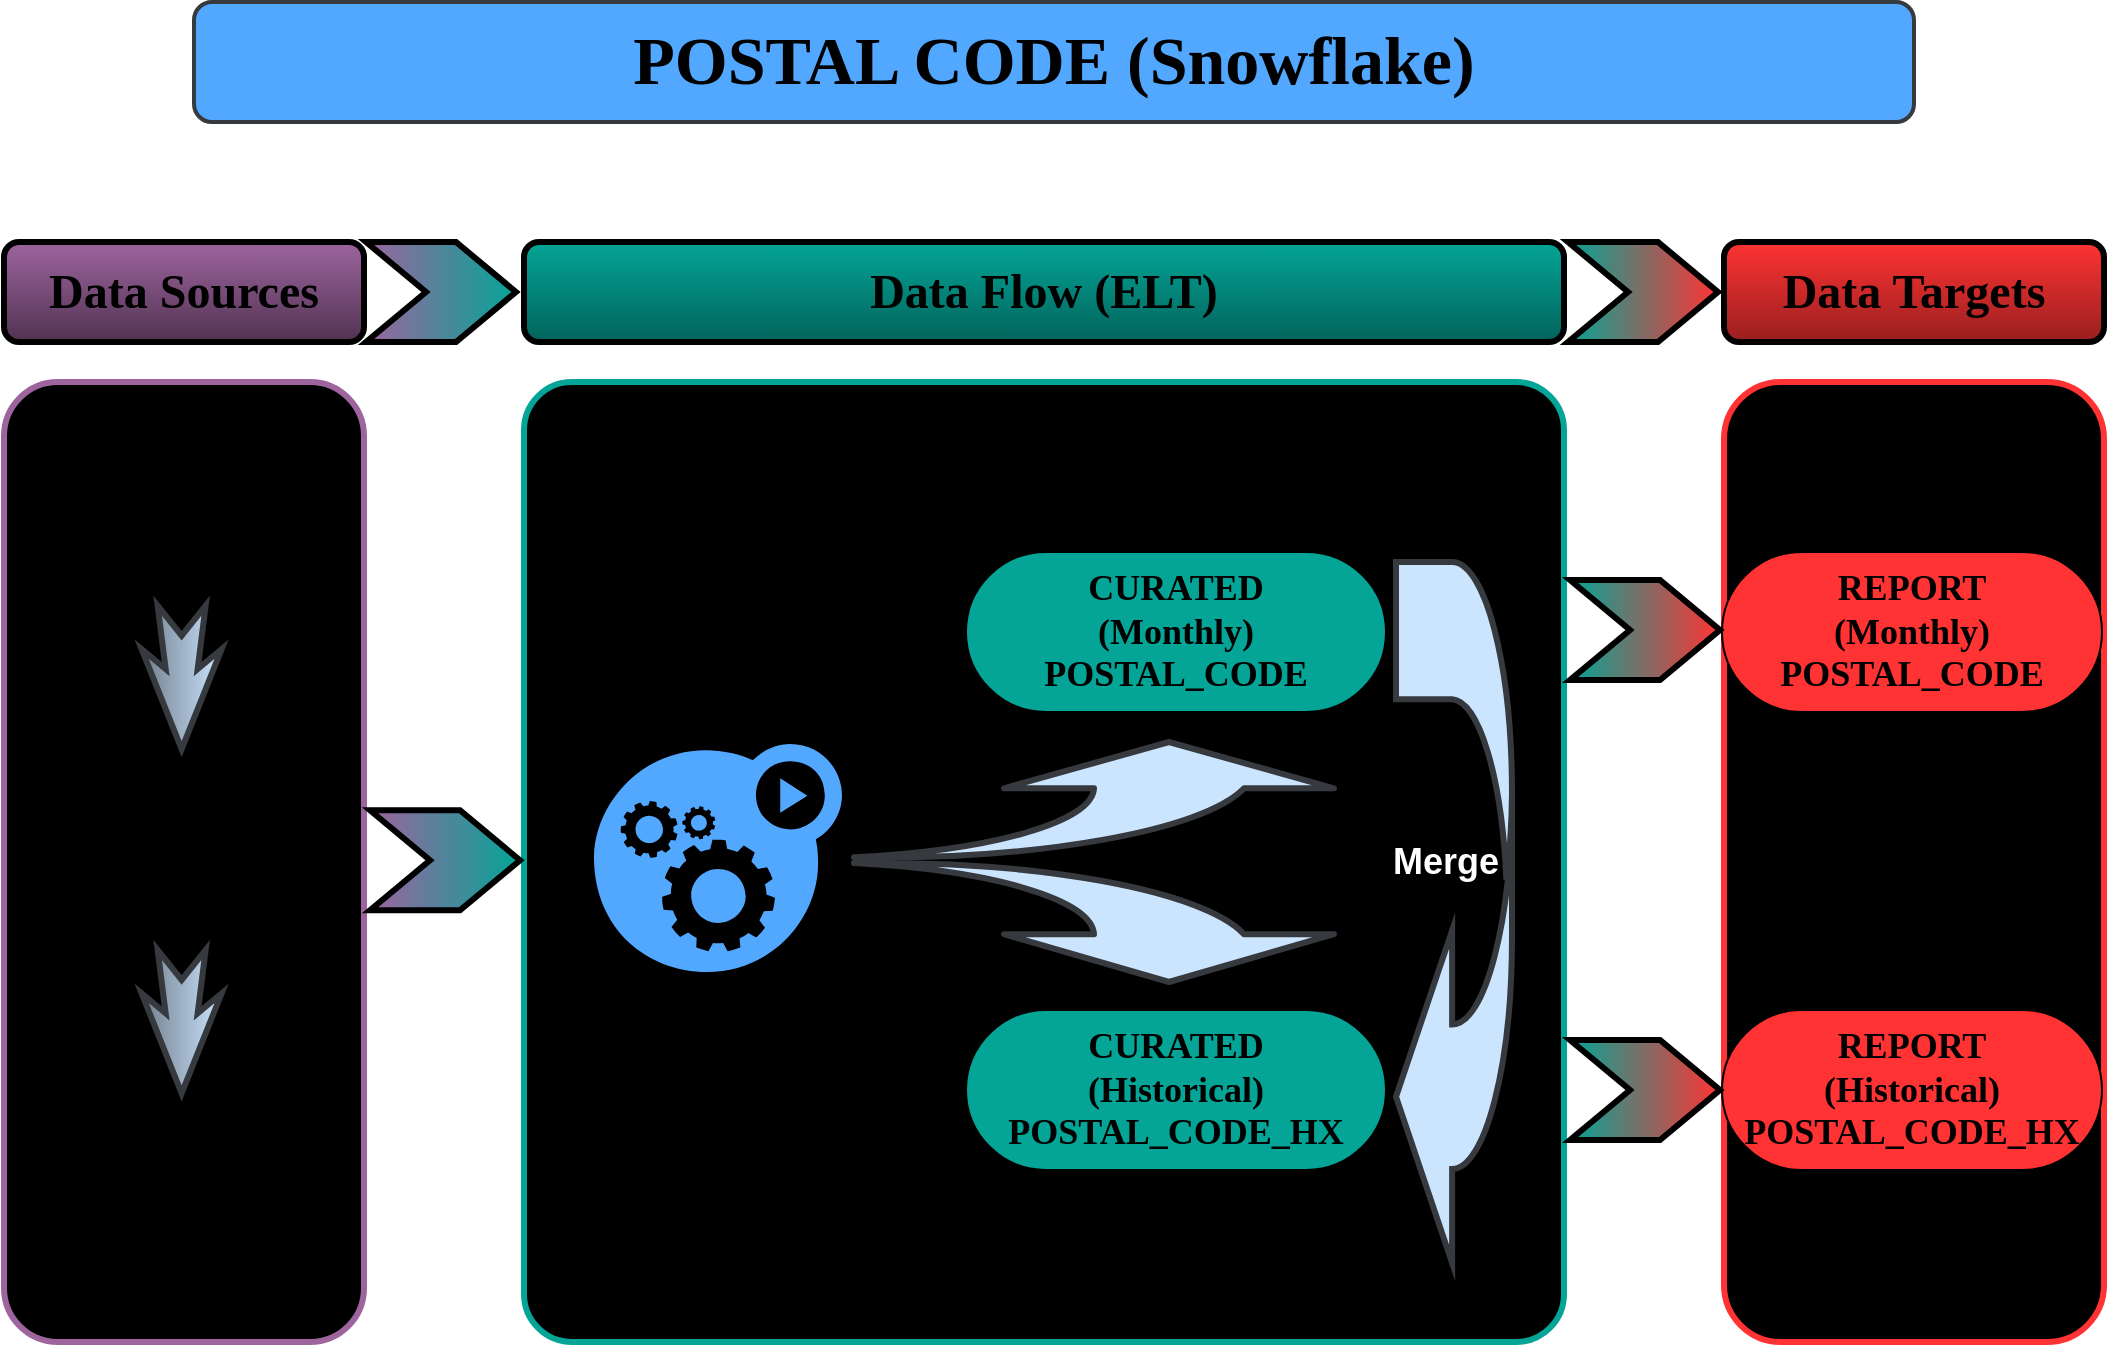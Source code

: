 <mxfile version="21.6.8" type="github">
  <diagram name="Page-1" id="2YBvvXClWsGukQMizWep">
    <mxGraphModel dx="1147" dy="638" grid="1" gridSize="10" guides="1" tooltips="1" connect="1" arrows="1" fold="1" page="1" pageScale="1" pageWidth="1100" pageHeight="850" background="#FFFFFF" math="0" shadow="0">
      <root>
        <mxCell id="0" />
        <mxCell id="1" parent="0" />
        <mxCell id="Vc_qNqWKN2TwWsNFO-2Q-7" value="&lt;font face=&quot;Tahoma&quot; size=&quot;1&quot; style=&quot;&quot;&gt;&lt;b style=&quot;font-size: 34px;&quot;&gt;POSTAL CODE&amp;nbsp;&lt;/b&gt;&lt;/font&gt;&lt;b style=&quot;border-color: var(--border-color); font-family: Tahoma; font-size: 34px;&quot;&gt;(Snowflake)&lt;/b&gt;" style="rounded=1;whiteSpace=wrap;html=1;fillColor=#52A8FF;strokeColor=#36393d;strokeWidth=2;flipH=1;flipV=1;" parent="1" vertex="1">
          <mxGeometry x="120" y="90" width="860" height="60" as="geometry" />
        </mxCell>
        <mxCell id="Vc_qNqWKN2TwWsNFO-2Q-20" value="" style="rounded=1;whiteSpace=wrap;html=1;fontSize=17;fontStyle=1;fillColor=#000000;strokeColor=#04A597;strokeWidth=3;arcSize=5;container=0;" parent="1" vertex="1">
          <mxGeometry x="285" y="280" width="520" height="480" as="geometry" />
        </mxCell>
        <mxCell id="Vc_qNqWKN2TwWsNFO-2Q-21" value="" style="rounded=1;whiteSpace=wrap;html=1;fontSize=17;fontStyle=1;fillColor=#000000;strokeColor=#FF3333;strokeWidth=3;" parent="1" vertex="1">
          <mxGeometry x="885" y="280" width="190" height="480" as="geometry" />
        </mxCell>
        <mxCell id="Vc_qNqWKN2TwWsNFO-2Q-13" value="" style="rounded=1;whiteSpace=wrap;html=1;fontSize=17;fontStyle=1;fillColor=#000000;strokeColor=#9D649E;strokeWidth=3;container=0;labelBackgroundColor=#000000;fontColor=#FFFFFF;" parent="1" vertex="1">
          <mxGeometry x="25" y="280" width="180" height="480" as="geometry" />
        </mxCell>
        <mxCell id="Vc_qNqWKN2TwWsNFO-2Q-26" value="&lt;font style=&quot;font-size: 18px;&quot; face=&quot;Tahoma&quot;&gt;&lt;b style=&quot;&quot;&gt;CURATED&lt;br&gt;&lt;/b&gt;&lt;/font&gt;&lt;b style=&quot;border-color: var(--border-color); font-family: Tahoma; font-size: 18px;&quot;&gt;(Historical)&lt;/b&gt;&lt;font style=&quot;font-size: 18px;&quot; face=&quot;Tahoma&quot;&gt;&lt;b style=&quot;&quot;&gt;&lt;br&gt;POSTAL_CODE_HX&lt;br&gt;&lt;/b&gt;&lt;/font&gt;" style="html=1;dashed=0;whiteSpace=wrap;shape=mxgraph.dfd.start;fillColor=#04A597;container=0;" parent="1" vertex="1">
          <mxGeometry x="506" y="594" width="210" height="80" as="geometry" />
        </mxCell>
        <mxCell id="Vc_qNqWKN2TwWsNFO-2Q-2" value="&lt;font style=&quot;font-size: 24px;&quot;&gt;Data Sources&lt;/font&gt;" style="rounded=1;whiteSpace=wrap;html=1;fontSize=17;fontStyle=1;fillColor=#9D649E;strokeColor=#000000;strokeWidth=3;fontFamily=Tahoma;gradientColor=#513352;container=0;" parent="1" vertex="1">
          <mxGeometry x="25" y="210" width="180" height="50" as="geometry" />
        </mxCell>
        <mxCell id="Vc_qNqWKN2TwWsNFO-2Q-6" value="&lt;font face=&quot;Tahoma&quot; style=&quot;font-size: 24px;&quot;&gt;Data Targets&lt;/font&gt;" style="rounded=1;whiteSpace=wrap;html=1;fontSize=17;fontStyle=1;strokeWidth=3;fillColor=#FF3333;strokeColor=#000000;gradientColor=#991F1F;container=0;" parent="1" vertex="1">
          <mxGeometry x="885" y="210" width="190" height="50" as="geometry" />
        </mxCell>
        <mxCell id="Vc_qNqWKN2TwWsNFO-2Q-19" value="&lt;font style=&quot;font-size: 24px;&quot;&gt;Data Flow (ELT)&lt;/font&gt;" style="rounded=1;whiteSpace=wrap;html=1;fontSize=17;fontStyle=1;strokeWidth=3;fontFamily=Tahoma;fillColor=#04A597;strokeColor=#000000;fontColor=#000000;gradientColor=#02635B;container=0;" parent="1" vertex="1">
          <mxGeometry x="285" y="210" width="520" height="50" as="geometry" />
        </mxCell>
        <mxCell id="Vc_qNqWKN2TwWsNFO-2Q-70" value="" style="html=1;shadow=0;dashed=0;align=center;verticalAlign=middle;shape=mxgraph.arrows2.arrow;dy=0;dx=30;notch=30;fillColor=#FF3333;strokeColor=#000000;strokeWidth=3;container=0;gradientColor=#04A597;gradientDirection=west;" parent="1" vertex="1">
          <mxGeometry x="807" y="210" width="75" height="50" as="geometry" />
        </mxCell>
        <mxCell id="YdMZqmk-Ah36DfSMYHvH-3" value="&lt;font style=&quot;font-size: 18px;&quot; face=&quot;Tahoma&quot;&gt;&lt;b style=&quot;&quot;&gt;REPORT&lt;br&gt;(Monthly)&lt;br&gt;POSTAL_CODE&lt;/b&gt;&lt;/font&gt;" style="html=1;dashed=0;whiteSpace=wrap;shape=mxgraph.dfd.start;fillColor=#FF3333;" parent="1" vertex="1">
          <mxGeometry x="884" y="364.97" width="190" height="80" as="geometry" />
        </mxCell>
        <mxCell id="YdMZqmk-Ah36DfSMYHvH-4" value="&lt;b style=&quot;border-color: var(--border-color); font-family: Tahoma; font-size: 18px;&quot;&gt;REPORT&lt;/b&gt;&lt;font style=&quot;font-size: 18px;&quot; face=&quot;Tahoma&quot;&gt;&lt;b style=&quot;&quot;&gt;&lt;br&gt;(Historical)&lt;br&gt;POSTAL_CODE_HX&lt;/b&gt;&lt;/font&gt;" style="html=1;dashed=0;whiteSpace=wrap;shape=mxgraph.dfd.start;fillColor=#FF3333;" parent="1" vertex="1">
          <mxGeometry x="884" y="594" width="190" height="80" as="geometry" />
        </mxCell>
        <mxCell id="YdMZqmk-Ah36DfSMYHvH-10" value="&lt;font style=&quot;font-size: 18px;&quot; face=&quot;Tahoma&quot;&gt;&lt;b style=&quot;&quot;&gt;CURATED&lt;br&gt;&lt;/b&gt;&lt;/font&gt;&lt;b style=&quot;border-color: var(--border-color); font-family: Tahoma; font-size: 18px;&quot;&gt;(Monthly)&lt;/b&gt;&lt;font style=&quot;font-size: 18px;&quot; face=&quot;Tahoma&quot;&gt;&lt;b style=&quot;&quot;&gt;&lt;br&gt;POSTAL_CODE&lt;/b&gt;&lt;/font&gt;" style="html=1;dashed=0;whiteSpace=wrap;shape=mxgraph.dfd.start;fillColor=#04A597;container=0;" parent="1" vertex="1">
          <mxGeometry x="506" y="364.97" width="210" height="80" as="geometry" />
        </mxCell>
        <mxCell id="YdMZqmk-Ah36DfSMYHvH-16" value="" style="sketch=0;html=1;aspect=fixed;strokeColor=none;shadow=0;fillColor=#52A8FF;verticalAlign=top;labelPosition=center;verticalLabelPosition=bottom;shape=mxgraph.gcp2.gear_load;flipH=0;" parent="1" vertex="1">
          <mxGeometry x="320" y="460.97" width="123.99" height="114.07" as="geometry" />
        </mxCell>
        <mxCell id="YdMZqmk-Ah36DfSMYHvH-19" value="" style="shape=mxgraph.arrows.jump-in_arrow_2;html=1;verticalLabelPosition=bottom;verticalAlign=middle;strokeWidth=3;strokeColor=#36393d;fillColor=#cce5ff;shadow=0;dashed=0;gradientColor=none;direction=west;" parent="1" vertex="1">
          <mxGeometry x="450" y="460" width="240" height="59.08" as="geometry" />
        </mxCell>
        <mxCell id="Vc_qNqWKN2TwWsNFO-2Q-27" value="" style="shape=image;html=1;verticalAlign=top;verticalLabelPosition=bottom;labelBackgroundColor=#ffffff;imageAspect=0;aspect=fixed;image=https://cdn1.iconfinder.com/data/icons/DarkGlass_Reworked/128x128/mimetypes/zip3.png;container=0;" parent="1" vertex="1">
          <mxGeometry x="69" y="295" width="89.644" height="89.644" as="geometry" />
        </mxCell>
        <mxCell id="Vc_qNqWKN2TwWsNFO-2Q-29" value="" style="shape=image;html=1;verticalAlign=top;verticalLabelPosition=bottom;labelBackgroundColor=#ffffff;imageAspect=0;aspect=fixed;image=https://cdn0.iconfinder.com/data/icons/Hosting_Icons/128/ftp-px-png.png;container=0;" parent="1" vertex="1">
          <mxGeometry x="69" y="465.324" width="89.644" height="89.644" as="geometry" />
        </mxCell>
        <mxCell id="Vc_qNqWKN2TwWsNFO-2Q-30" value="" style="shape=image;html=1;verticalAlign=top;verticalLabelPosition=bottom;labelBackgroundColor=#ffffff;imageAspect=0;aspect=fixed;image=https://cdn3.iconfinder.com/data/icons/cad-database-presentation-spreadsheet-vector-fil-2/512/19-128.png;container=0;" parent="1" vertex="1">
          <mxGeometry x="69" y="653.577" width="89.644" height="89.644" as="geometry" />
        </mxCell>
        <mxCell id="Vc_qNqWKN2TwWsNFO-2Q-32" value="" style="html=1;shadow=0;dashed=0;align=center;verticalAlign=middle;shape=mxgraph.arrows2.stylisedArrow;dy=0.6;dx=40;notch=15;feather=0.4;direction=south;container=0;fillColor=#cce5ff;gradientColor=#707E8C;strokeColor=#36393d;strokeWidth=3;" parent="1" vertex="1">
          <mxGeometry x="93.822" y="391.816" width="40" height="71.715" as="geometry" />
        </mxCell>
        <mxCell id="Vc_qNqWKN2TwWsNFO-2Q-33" value="" style="html=1;shadow=0;dashed=0;align=center;verticalAlign=middle;shape=mxgraph.arrows2.stylisedArrow;dy=0.6;dx=40;notch=15;feather=0.4;direction=south;container=0;fillColor=#cce5ff;gradientColor=#707E8C;strokeColor=#36393d;strokeWidth=3;" parent="1" vertex="1">
          <mxGeometry x="93.822" y="563.933" width="40" height="71.715" as="geometry" />
        </mxCell>
        <mxCell id="NaFCw5vyOS3a14t-zvu8-9" value="" style="shape=mxgraph.arrows.u_turn_left_arrow;html=1;verticalLabelPosition=bottom;verticalAlign=middle;strokeWidth=3;strokeColor=#36393d;fillColor=#cce5ff;shadow=0;dashed=0;gradientColor=none;" parent="1" vertex="1">
          <mxGeometry x="721" y="370" width="58" height="350.45" as="geometry" />
        </mxCell>
        <mxCell id="NaFCw5vyOS3a14t-zvu8-12" value="" style="shape=mxgraph.arrows.jump-in_arrow_2;html=1;verticalLabelPosition=bottom;verticalAlign=middle;strokeWidth=3;strokeColor=#36393d;fillColor=#cce5ff;shadow=0;dashed=0;gradientColor=none;direction=west;flipH=0;flipV=1;" parent="1" vertex="1">
          <mxGeometry x="450" y="519.08" width="240" height="60.92" as="geometry" />
        </mxCell>
        <mxCell id="NaFCw5vyOS3a14t-zvu8-16" value="&lt;b&gt;Merge&lt;/b&gt;" style="text;strokeColor=none;align=center;fillColor=none;html=1;verticalAlign=middle;whiteSpace=wrap;rounded=0;fontColor=#FFFFFF;fontSize=18;textDirection=ltr;rotation=0;" parent="1" vertex="1">
          <mxGeometry x="706" y="500" width="80" height="40" as="geometry" />
        </mxCell>
        <mxCell id="gHDIaInVm8ysjTZDNngw-1" value="" style="html=1;shadow=0;dashed=0;align=center;verticalAlign=middle;shape=mxgraph.arrows2.arrow;dy=0;dx=30;notch=30;fillColor=#9D649E;strokeColor=#000000;strokeWidth=3;container=0;gradientColor=#04A597;gradientDirection=east;" vertex="1" parent="1">
          <mxGeometry x="206" y="210" width="75" height="50" as="geometry" />
        </mxCell>
        <mxCell id="gHDIaInVm8ysjTZDNngw-2" value="" style="html=1;shadow=0;dashed=0;align=center;verticalAlign=middle;shape=mxgraph.arrows2.arrow;dy=0;dx=30;notch=30;fillColor=#9D649E;strokeColor=#000000;strokeWidth=3;container=0;gradientColor=#04A597;gradientDirection=east;" vertex="1" parent="1">
          <mxGeometry x="208" y="494.15" width="75" height="50" as="geometry" />
        </mxCell>
        <mxCell id="gHDIaInVm8ysjTZDNngw-3" value="" style="html=1;shadow=0;dashed=0;align=center;verticalAlign=middle;shape=mxgraph.arrows2.arrow;dy=0;dx=30;notch=30;fillColor=#FF3333;strokeColor=#000000;strokeWidth=3;container=0;gradientColor=#04A597;gradientDirection=west;" vertex="1" parent="1">
          <mxGeometry x="808" y="609" width="75" height="50" as="geometry" />
        </mxCell>
        <mxCell id="gHDIaInVm8ysjTZDNngw-4" value="" style="html=1;shadow=0;dashed=0;align=center;verticalAlign=middle;shape=mxgraph.arrows2.arrow;dy=0;dx=30;notch=30;fillColor=#FF3333;strokeColor=#000000;strokeWidth=3;container=0;gradientColor=#04A597;gradientDirection=west;" vertex="1" parent="1">
          <mxGeometry x="808" y="378.97" width="75" height="50" as="geometry" />
        </mxCell>
      </root>
    </mxGraphModel>
  </diagram>
</mxfile>
